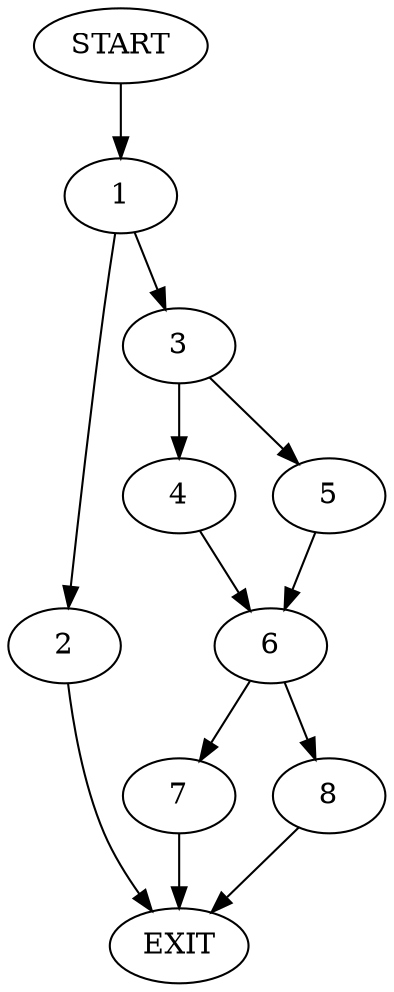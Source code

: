digraph {
0 [label="START"]
9 [label="EXIT"]
0 -> 1
1 -> 2
1 -> 3
2 -> 9
3 -> 4
3 -> 5
4 -> 6
5 -> 6
6 -> 7
6 -> 8
7 -> 9
8 -> 9
}
